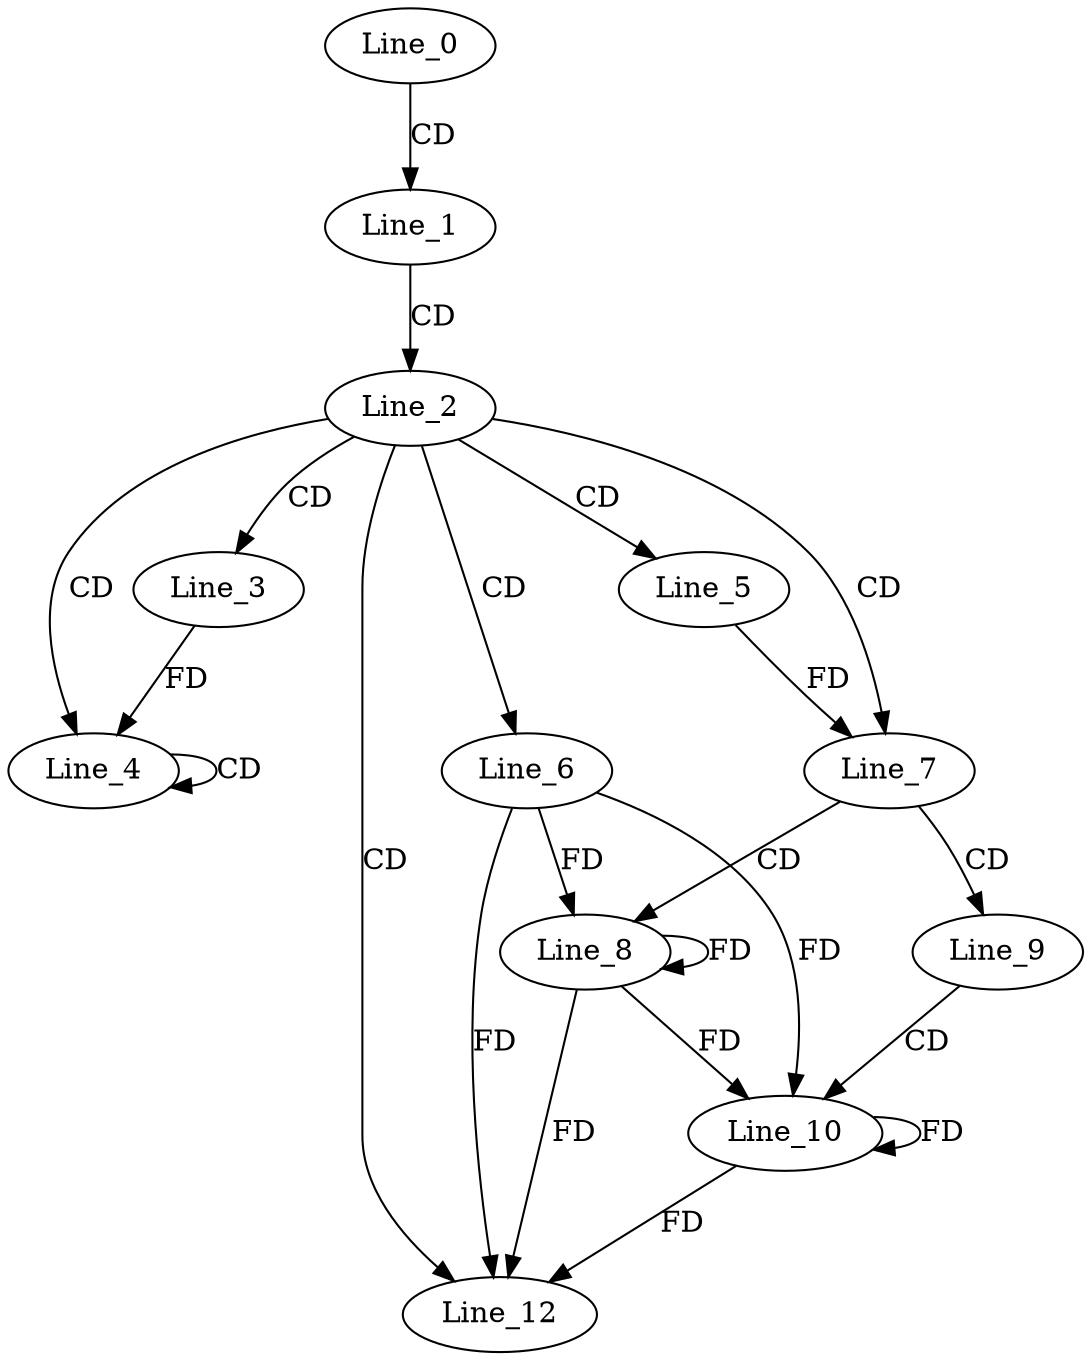 digraph G {
  Line_0;
  Line_1;
  Line_2;
  Line_3;
  Line_4;
  Line_4;
  Line_5;
  Line_6;
  Line_7;
  Line_8;
  Line_9;
  Line_10;
  Line_12;
  Line_0 -> Line_1 [ label="CD" ];
  Line_1 -> Line_2 [ label="CD" ];
  Line_2 -> Line_3 [ label="CD" ];
  Line_2 -> Line_4 [ label="CD" ];
  Line_4 -> Line_4 [ label="CD" ];
  Line_3 -> Line_4 [ label="FD" ];
  Line_2 -> Line_5 [ label="CD" ];
  Line_2 -> Line_6 [ label="CD" ];
  Line_2 -> Line_7 [ label="CD" ];
  Line_5 -> Line_7 [ label="FD" ];
  Line_7 -> Line_8 [ label="CD" ];
  Line_6 -> Line_8 [ label="FD" ];
  Line_8 -> Line_8 [ label="FD" ];
  Line_7 -> Line_9 [ label="CD" ];
  Line_9 -> Line_10 [ label="CD" ];
  Line_6 -> Line_10 [ label="FD" ];
  Line_8 -> Line_10 [ label="FD" ];
  Line_10 -> Line_10 [ label="FD" ];
  Line_2 -> Line_12 [ label="CD" ];
  Line_6 -> Line_12 [ label="FD" ];
  Line_8 -> Line_12 [ label="FD" ];
  Line_10 -> Line_12 [ label="FD" ];
}

